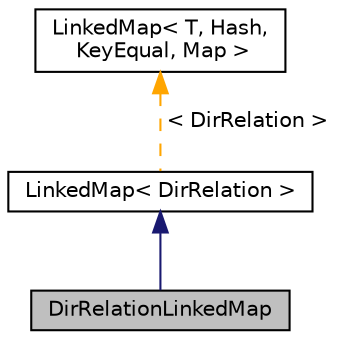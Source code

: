 digraph "DirRelationLinkedMap"
{
 // INTERACTIVE_SVG=YES
 // LATEX_PDF_SIZE
  edge [fontname="Helvetica",fontsize="10",labelfontname="Helvetica",labelfontsize="10"];
  node [fontname="Helvetica",fontsize="10",shape=record];
  Node1 [label="DirRelationLinkedMap",height=0.2,width=0.4,color="black", fillcolor="grey75", style="filled", fontcolor="black",tooltip=" "];
  Node2 -> Node1 [dir="back",color="midnightblue",fontsize="10",style="solid",fontname="Helvetica"];
  Node2 [label="LinkedMap\< DirRelation \>",height=0.2,width=0.4,color="black", fillcolor="white", style="filled",URL="$d0/d2c/class_linked_map.html",tooltip=" "];
  Node3 -> Node2 [dir="back",color="orange",fontsize="10",style="dashed",label=" \< DirRelation \>" ,fontname="Helvetica"];
  Node3 [label="LinkedMap\< T, Hash,\l KeyEqual, Map \>",height=0.2,width=0.4,color="black", fillcolor="white", style="filled",URL="$d0/d2c/class_linked_map.html",tooltip="Container class representing a vector of objects with keys."];
}
